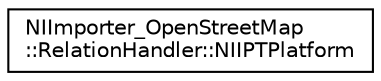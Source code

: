 digraph "Graphical Class Hierarchy"
{
  edge [fontname="Helvetica",fontsize="10",labelfontname="Helvetica",labelfontsize="10"];
  node [fontname="Helvetica",fontsize="10",shape=record];
  rankdir="LR";
  Node0 [label="NIImporter_OpenStreetMap\l::RelationHandler::NIIPTPlatform",height=0.2,width=0.4,color="black", fillcolor="white", style="filled",URL="$d0/d8b/struct_n_i_importer___open_street_map_1_1_relation_handler_1_1_n_i_i_p_t_platform.html"];
}
